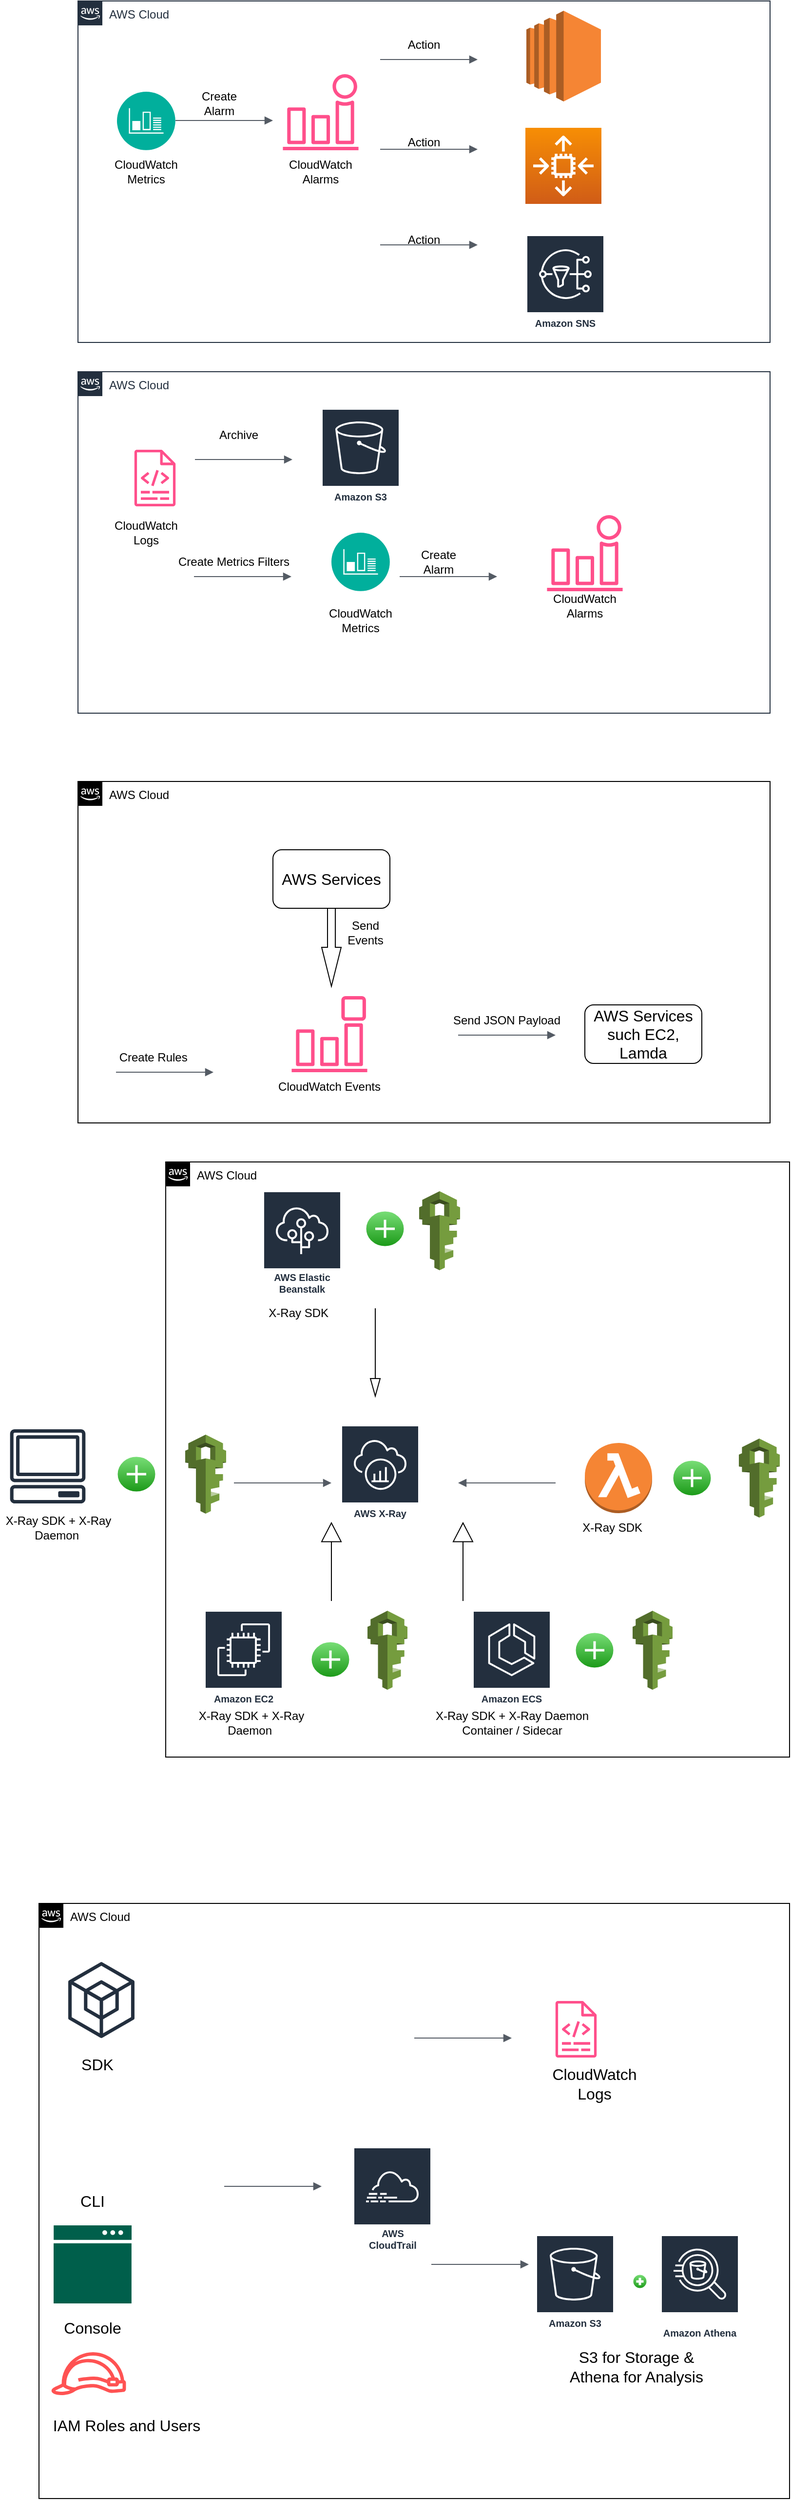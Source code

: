 <mxfile version="15.4.3" type="github">
  <diagram id="cgXaQp8V8j0Xv7EfqS7i" name="Page-1">
    <mxGraphModel dx="981" dy="591" grid="1" gridSize="10" guides="1" tooltips="1" connect="1" arrows="1" fold="1" page="1" pageScale="1" pageWidth="850" pageHeight="1100" math="0" shadow="0">
      <root>
        <mxCell id="0" />
        <mxCell id="1" parent="0" />
        <mxCell id="jftK3Mns19cTYjeb6dUI-1" value="AWS Cloud" style="points=[[0,0],[0.25,0],[0.5,0],[0.75,0],[1,0],[1,0.25],[1,0.5],[1,0.75],[1,1],[0.75,1],[0.5,1],[0.25,1],[0,1],[0,0.75],[0,0.5],[0,0.25]];outlineConnect=0;gradientColor=none;html=1;whiteSpace=wrap;fontSize=12;fontStyle=0;shape=mxgraph.aws4.group;grIcon=mxgraph.aws4.group_aws_cloud_alt;strokeColor=#232F3E;fillColor=none;verticalAlign=top;align=left;spacingLeft=30;fontColor=#232F3E;dashed=0;" parent="1" vertex="1">
          <mxGeometry x="90" y="50" width="710" height="350" as="geometry" />
        </mxCell>
        <mxCell id="jftK3Mns19cTYjeb6dUI-4" value="CloudWatch Metrics" style="text;html=1;strokeColor=none;fillColor=none;align=center;verticalAlign=middle;whiteSpace=wrap;rounded=0;" parent="1" vertex="1">
          <mxGeometry x="130" y="210" width="60" height="30" as="geometry" />
        </mxCell>
        <mxCell id="jftK3Mns19cTYjeb6dUI-5" value="" style="aspect=fixed;perimeter=ellipsePerimeter;html=1;align=center;shadow=0;dashed=0;fontColor=#4277BB;labelBackgroundColor=#ffffff;fontSize=12;spacingTop=3;image;image=img/lib/ibm/management/monitoring_metrics.svg;" parent="1" vertex="1">
          <mxGeometry x="130" y="143" width="60" height="60" as="geometry" />
        </mxCell>
        <mxCell id="jftK3Mns19cTYjeb6dUI-7" value="" style="edgeStyle=orthogonalEdgeStyle;html=1;endArrow=block;elbow=vertical;startArrow=none;endFill=1;strokeColor=#545B64;rounded=0;" parent="1" edge="1">
          <mxGeometry width="100" relative="1" as="geometry">
            <mxPoint x="190" y="172.5" as="sourcePoint" />
            <mxPoint x="290" y="172.5" as="targetPoint" />
          </mxGeometry>
        </mxCell>
        <mxCell id="jftK3Mns19cTYjeb6dUI-8" value="" style="sketch=0;outlineConnect=0;fontColor=#232F3E;gradientColor=none;fillColor=#FF4F8B;strokeColor=none;dashed=0;verticalLabelPosition=bottom;verticalAlign=top;align=center;html=1;fontSize=12;fontStyle=0;aspect=fixed;pointerEvents=1;shape=mxgraph.aws4.alarm;" parent="1" vertex="1">
          <mxGeometry x="300" y="125" width="78" height="78" as="geometry" />
        </mxCell>
        <mxCell id="jftK3Mns19cTYjeb6dUI-9" value="CloudWatch Alarms" style="text;html=1;strokeColor=none;fillColor=none;align=center;verticalAlign=middle;whiteSpace=wrap;rounded=0;" parent="1" vertex="1">
          <mxGeometry x="309" y="210" width="60" height="30" as="geometry" />
        </mxCell>
        <mxCell id="jftK3Mns19cTYjeb6dUI-10" value="Create Alarm" style="text;html=1;strokeColor=none;fillColor=none;align=center;verticalAlign=middle;whiteSpace=wrap;rounded=0;" parent="1" vertex="1">
          <mxGeometry x="200" y="140" width="70" height="30" as="geometry" />
        </mxCell>
        <mxCell id="jftK3Mns19cTYjeb6dUI-13" value="" style="edgeStyle=orthogonalEdgeStyle;html=1;endArrow=block;elbow=vertical;startArrow=none;endFill=1;strokeColor=#545B64;rounded=0;" parent="1" edge="1">
          <mxGeometry width="100" relative="1" as="geometry">
            <mxPoint x="400" y="110" as="sourcePoint" />
            <mxPoint x="500" y="110" as="targetPoint" />
          </mxGeometry>
        </mxCell>
        <mxCell id="jftK3Mns19cTYjeb6dUI-14" value="" style="edgeStyle=orthogonalEdgeStyle;html=1;endArrow=block;elbow=vertical;startArrow=none;endFill=1;strokeColor=#545B64;rounded=0;" parent="1" edge="1">
          <mxGeometry width="100" relative="1" as="geometry">
            <mxPoint x="400" y="300" as="sourcePoint" />
            <mxPoint x="500" y="300" as="targetPoint" />
          </mxGeometry>
        </mxCell>
        <mxCell id="jftK3Mns19cTYjeb6dUI-15" value="" style="edgeStyle=orthogonalEdgeStyle;html=1;endArrow=block;elbow=vertical;startArrow=none;endFill=1;strokeColor=#545B64;rounded=0;" parent="1" edge="1">
          <mxGeometry width="100" relative="1" as="geometry">
            <mxPoint x="400" y="202" as="sourcePoint" />
            <mxPoint x="500" y="202" as="targetPoint" />
          </mxGeometry>
        </mxCell>
        <mxCell id="jftK3Mns19cTYjeb6dUI-16" value="Action" style="text;html=1;strokeColor=none;fillColor=none;align=center;verticalAlign=middle;whiteSpace=wrap;rounded=0;" parent="1" vertex="1">
          <mxGeometry x="410" y="80" width="70" height="30" as="geometry" />
        </mxCell>
        <mxCell id="jftK3Mns19cTYjeb6dUI-17" value="Action" style="text;html=1;strokeColor=none;fillColor=none;align=center;verticalAlign=middle;whiteSpace=wrap;rounded=0;" parent="1" vertex="1">
          <mxGeometry x="410" y="180" width="70" height="30" as="geometry" />
        </mxCell>
        <mxCell id="jftK3Mns19cTYjeb6dUI-18" value="Action" style="text;html=1;strokeColor=none;fillColor=none;align=center;verticalAlign=middle;whiteSpace=wrap;rounded=0;" parent="1" vertex="1">
          <mxGeometry x="410" y="280" width="70" height="30" as="geometry" />
        </mxCell>
        <mxCell id="jftK3Mns19cTYjeb6dUI-19" value="" style="outlineConnect=0;dashed=0;verticalLabelPosition=bottom;verticalAlign=top;align=center;html=1;shape=mxgraph.aws3.ec2;fillColor=#F58534;gradientColor=none;" parent="1" vertex="1">
          <mxGeometry x="550" y="60" width="76.5" height="93" as="geometry" />
        </mxCell>
        <mxCell id="jftK3Mns19cTYjeb6dUI-20" value="" style="sketch=0;points=[[0,0,0],[0.25,0,0],[0.5,0,0],[0.75,0,0],[1,0,0],[0,1,0],[0.25,1,0],[0.5,1,0],[0.75,1,0],[1,1,0],[0,0.25,0],[0,0.5,0],[0,0.75,0],[1,0.25,0],[1,0.5,0],[1,0.75,0]];outlineConnect=0;fontColor=#232F3E;gradientColor=#F78E04;gradientDirection=north;fillColor=#D05C17;strokeColor=#ffffff;dashed=0;verticalLabelPosition=bottom;verticalAlign=top;align=center;html=1;fontSize=12;fontStyle=0;aspect=fixed;shape=mxgraph.aws4.resourceIcon;resIcon=mxgraph.aws4.auto_scaling2;" parent="1" vertex="1">
          <mxGeometry x="549" y="180" width="78" height="78" as="geometry" />
        </mxCell>
        <mxCell id="jftK3Mns19cTYjeb6dUI-21" value="Amazon SNS" style="sketch=0;outlineConnect=0;fontColor=#232F3E;gradientColor=none;strokeColor=#ffffff;fillColor=#232F3E;dashed=0;verticalLabelPosition=middle;verticalAlign=bottom;align=center;html=1;whiteSpace=wrap;fontSize=10;fontStyle=1;spacing=3;shape=mxgraph.aws4.productIcon;prIcon=mxgraph.aws4.sns;" parent="1" vertex="1">
          <mxGeometry x="550" y="290" width="80" height="100" as="geometry" />
        </mxCell>
        <mxCell id="jftK3Mns19cTYjeb6dUI-23" value="AWS Cloud" style="points=[[0,0],[0.25,0],[0.5,0],[0.75,0],[1,0],[1,0.25],[1,0.5],[1,0.75],[1,1],[0.75,1],[0.5,1],[0.25,1],[0,1],[0,0.75],[0,0.5],[0,0.25]];outlineConnect=0;gradientColor=none;html=1;whiteSpace=wrap;fontSize=12;fontStyle=0;shape=mxgraph.aws4.group;grIcon=mxgraph.aws4.group_aws_cloud_alt;strokeColor=#232F3E;fillColor=none;verticalAlign=top;align=left;spacingLeft=30;fontColor=#232F3E;dashed=0;" parent="1" vertex="1">
          <mxGeometry x="90" y="430" width="710" height="350" as="geometry" />
        </mxCell>
        <mxCell id="jftK3Mns19cTYjeb6dUI-24" value="" style="sketch=0;outlineConnect=0;fontColor=#232F3E;gradientColor=none;fillColor=#FF4F8B;strokeColor=none;dashed=0;verticalLabelPosition=bottom;verticalAlign=top;align=center;html=1;fontSize=12;fontStyle=0;aspect=fixed;pointerEvents=1;shape=mxgraph.aws4.logs;" parent="1" vertex="1">
          <mxGeometry x="130" y="510" width="78" height="58" as="geometry" />
        </mxCell>
        <mxCell id="jftK3Mns19cTYjeb6dUI-25" value="CloudWatch Logs" style="text;html=1;strokeColor=none;fillColor=none;align=center;verticalAlign=middle;whiteSpace=wrap;rounded=0;" parent="1" vertex="1">
          <mxGeometry x="130" y="580" width="60" height="30" as="geometry" />
        </mxCell>
        <mxCell id="jftK3Mns19cTYjeb6dUI-26" value="Archive" style="text;html=1;strokeColor=none;fillColor=none;align=center;verticalAlign=middle;whiteSpace=wrap;rounded=0;" parent="1" vertex="1">
          <mxGeometry x="220" y="480" width="70" height="30" as="geometry" />
        </mxCell>
        <mxCell id="jftK3Mns19cTYjeb6dUI-31" value="" style="edgeStyle=orthogonalEdgeStyle;html=1;endArrow=block;elbow=vertical;startArrow=none;endFill=1;strokeColor=#545B64;rounded=0;" parent="1" edge="1">
          <mxGeometry width="100" relative="1" as="geometry">
            <mxPoint x="210" y="520" as="sourcePoint" />
            <mxPoint x="310" y="520" as="targetPoint" />
          </mxGeometry>
        </mxCell>
        <mxCell id="jftK3Mns19cTYjeb6dUI-32" value="" style="edgeStyle=orthogonalEdgeStyle;html=1;endArrow=block;elbow=vertical;startArrow=none;endFill=1;strokeColor=#545B64;rounded=0;" parent="1" edge="1">
          <mxGeometry width="100" relative="1" as="geometry">
            <mxPoint x="209" y="640" as="sourcePoint" />
            <mxPoint x="309" y="640" as="targetPoint" />
          </mxGeometry>
        </mxCell>
        <mxCell id="jftK3Mns19cTYjeb6dUI-33" value="Create Metrics Filters" style="text;html=1;strokeColor=none;fillColor=none;align=center;verticalAlign=middle;whiteSpace=wrap;rounded=0;" parent="1" vertex="1">
          <mxGeometry x="190" y="610" width="120" height="30" as="geometry" />
        </mxCell>
        <mxCell id="jftK3Mns19cTYjeb6dUI-34" value="Amazon S3" style="sketch=0;outlineConnect=0;fontColor=#232F3E;gradientColor=none;strokeColor=#ffffff;fillColor=#232F3E;dashed=0;verticalLabelPosition=middle;verticalAlign=bottom;align=center;html=1;whiteSpace=wrap;fontSize=10;fontStyle=1;spacing=3;shape=mxgraph.aws4.productIcon;prIcon=mxgraph.aws4.s3;" parent="1" vertex="1">
          <mxGeometry x="340" y="468" width="80" height="100" as="geometry" />
        </mxCell>
        <mxCell id="jftK3Mns19cTYjeb6dUI-36" value="CloudWatch Alarms" style="text;html=1;strokeColor=none;fillColor=none;align=center;verticalAlign=middle;whiteSpace=wrap;rounded=0;" parent="1" vertex="1">
          <mxGeometry x="580" y="655" width="60" height="30" as="geometry" />
        </mxCell>
        <mxCell id="jftK3Mns19cTYjeb6dUI-41" value="" style="aspect=fixed;perimeter=ellipsePerimeter;html=1;align=center;shadow=0;dashed=0;fontColor=#4277BB;labelBackgroundColor=#ffffff;fontSize=12;spacingTop=3;image;image=img/lib/ibm/management/monitoring_metrics.svg;" parent="1" vertex="1">
          <mxGeometry x="350" y="595" width="60" height="60" as="geometry" />
        </mxCell>
        <mxCell id="jftK3Mns19cTYjeb6dUI-42" value="CloudWatch Metrics" style="text;html=1;strokeColor=none;fillColor=none;align=center;verticalAlign=middle;whiteSpace=wrap;rounded=0;" parent="1" vertex="1">
          <mxGeometry x="350" y="670" width="60" height="30" as="geometry" />
        </mxCell>
        <mxCell id="jftK3Mns19cTYjeb6dUI-43" value="Create Alarm" style="text;html=1;strokeColor=none;fillColor=none;align=center;verticalAlign=middle;whiteSpace=wrap;rounded=0;" parent="1" vertex="1">
          <mxGeometry x="425" y="610" width="70" height="30" as="geometry" />
        </mxCell>
        <mxCell id="jftK3Mns19cTYjeb6dUI-44" value="" style="edgeStyle=orthogonalEdgeStyle;html=1;endArrow=block;elbow=vertical;startArrow=none;endFill=1;strokeColor=#545B64;rounded=0;" parent="1" edge="1">
          <mxGeometry width="100" relative="1" as="geometry">
            <mxPoint x="420" y="640" as="sourcePoint" />
            <mxPoint x="520" y="640" as="targetPoint" />
          </mxGeometry>
        </mxCell>
        <mxCell id="jftK3Mns19cTYjeb6dUI-45" value="" style="sketch=0;outlineConnect=0;fontColor=#232F3E;gradientColor=none;fillColor=#FF4F8B;strokeColor=none;dashed=0;verticalLabelPosition=bottom;verticalAlign=top;align=center;html=1;fontSize=12;fontStyle=0;aspect=fixed;pointerEvents=1;shape=mxgraph.aws4.alarm;" parent="1" vertex="1">
          <mxGeometry x="571" y="577" width="78" height="78" as="geometry" />
        </mxCell>
        <mxCell id="7Uy7N2jqsmT-1Fh-EKmC-1" value="AWS Cloud" style="points=[[0,0],[0.25,0],[0.5,0],[0.75,0],[1,0],[1,0.25],[1,0.5],[1,0.75],[1,1],[0.75,1],[0.5,1],[0.25,1],[0,1],[0,0.75],[0,0.5],[0,0.25]];outlineConnect=0;html=1;whiteSpace=wrap;fontSize=12;fontStyle=0;shape=mxgraph.aws4.group;grIcon=mxgraph.aws4.group_aws_cloud_alt;verticalAlign=top;align=left;spacingLeft=30;dashed=0;" parent="1" vertex="1">
          <mxGeometry x="90" y="850" width="710" height="350" as="geometry" />
        </mxCell>
        <mxCell id="7Uy7N2jqsmT-1Fh-EKmC-2" value="&lt;font style=&quot;font-size: 16px&quot;&gt;AWS Services&lt;/font&gt;" style="rounded=1;whiteSpace=wrap;html=1;" parent="1" vertex="1">
          <mxGeometry x="290" y="920" width="120" height="60" as="geometry" />
        </mxCell>
        <mxCell id="7Uy7N2jqsmT-1Fh-EKmC-3" value="" style="edgeStyle=orthogonalEdgeStyle;html=1;endArrow=block;elbow=vertical;startArrow=none;endFill=1;strokeColor=#545B64;rounded=0;fontSize=16;" parent="1" edge="1">
          <mxGeometry width="100" relative="1" as="geometry">
            <mxPoint x="129" y="1148" as="sourcePoint" />
            <mxPoint x="229" y="1148" as="targetPoint" />
          </mxGeometry>
        </mxCell>
        <mxCell id="7Uy7N2jqsmT-1Fh-EKmC-4" value="Create Rules&amp;nbsp;" style="text;html=1;strokeColor=none;fillColor=none;align=center;verticalAlign=middle;whiteSpace=wrap;rounded=0;" parent="1" vertex="1">
          <mxGeometry x="109" y="1118" width="120" height="30" as="geometry" />
        </mxCell>
        <mxCell id="7Uy7N2jqsmT-1Fh-EKmC-6" value="" style="html=1;shadow=0;dashed=0;align=center;verticalAlign=middle;shape=mxgraph.arrows2.arrow;dy=0.6;dx=40;direction=south;notch=0;fontSize=16;" parent="1" vertex="1">
          <mxGeometry x="340" y="980" width="20" height="80" as="geometry" />
        </mxCell>
        <mxCell id="7Uy7N2jqsmT-1Fh-EKmC-7" value="" style="sketch=0;outlineConnect=0;fontColor=#232F3E;gradientColor=none;fillColor=#FF4F8B;strokeColor=none;dashed=0;verticalLabelPosition=bottom;verticalAlign=top;align=center;html=1;fontSize=12;fontStyle=0;aspect=fixed;pointerEvents=1;shape=mxgraph.aws4.event_event_based;" parent="1" vertex="1">
          <mxGeometry x="309" y="1070" width="78" height="78" as="geometry" />
        </mxCell>
        <mxCell id="7Uy7N2jqsmT-1Fh-EKmC-9" value="Send Events" style="text;html=1;strokeColor=none;fillColor=none;align=center;verticalAlign=middle;whiteSpace=wrap;rounded=0;" parent="1" vertex="1">
          <mxGeometry x="350" y="990" width="70" height="30" as="geometry" />
        </mxCell>
        <mxCell id="7Uy7N2jqsmT-1Fh-EKmC-10" value="CloudWatch Events" style="text;html=1;strokeColor=none;fillColor=none;align=center;verticalAlign=middle;whiteSpace=wrap;rounded=0;" parent="1" vertex="1">
          <mxGeometry x="288" y="1148" width="120" height="30" as="geometry" />
        </mxCell>
        <mxCell id="7Uy7N2jqsmT-1Fh-EKmC-11" value="Send JSON Payload" style="text;html=1;strokeColor=none;fillColor=none;align=center;verticalAlign=middle;whiteSpace=wrap;rounded=0;" parent="1" vertex="1">
          <mxGeometry x="470" y="1080" width="120" height="30" as="geometry" />
        </mxCell>
        <mxCell id="7Uy7N2jqsmT-1Fh-EKmC-12" value="" style="edgeStyle=orthogonalEdgeStyle;html=1;endArrow=block;elbow=vertical;startArrow=none;endFill=1;strokeColor=#545B64;rounded=0;fontSize=16;" parent="1" edge="1">
          <mxGeometry width="100" relative="1" as="geometry">
            <mxPoint x="480" y="1110" as="sourcePoint" />
            <mxPoint x="580" y="1110" as="targetPoint" />
          </mxGeometry>
        </mxCell>
        <mxCell id="7Uy7N2jqsmT-1Fh-EKmC-14" value="&lt;font style=&quot;font-size: 16px&quot;&gt;AWS Services such EC2, Lamda&lt;/font&gt;" style="rounded=1;whiteSpace=wrap;html=1;" parent="1" vertex="1">
          <mxGeometry x="610" y="1079" width="120" height="60" as="geometry" />
        </mxCell>
        <mxCell id="ZNGJhIrHQuxL9INaSxpI-1" value="AWS Cloud" style="points=[[0,0],[0.25,0],[0.5,0],[0.75,0],[1,0],[1,0.25],[1,0.5],[1,0.75],[1,1],[0.75,1],[0.5,1],[0.25,1],[0,1],[0,0.75],[0,0.5],[0,0.25]];outlineConnect=0;html=1;whiteSpace=wrap;fontSize=12;fontStyle=0;shape=mxgraph.aws4.group;grIcon=mxgraph.aws4.group_aws_cloud_alt;verticalAlign=top;align=left;spacingLeft=30;dashed=0;" vertex="1" parent="1">
          <mxGeometry x="180" y="1240" width="640" height="610" as="geometry" />
        </mxCell>
        <mxCell id="ZNGJhIrHQuxL9INaSxpI-3" value="" style="sketch=0;outlineConnect=0;fontColor=#232F3E;gradientColor=none;fillColor=#232F3E;strokeColor=none;dashed=0;verticalLabelPosition=bottom;verticalAlign=top;align=center;html=1;fontSize=12;fontStyle=0;aspect=fixed;pointerEvents=1;shape=mxgraph.aws4.client;" vertex="1" parent="1">
          <mxGeometry x="20" y="1514" width="78" height="76" as="geometry" />
        </mxCell>
        <mxCell id="ZNGJhIrHQuxL9INaSxpI-4" value="X-Ray SDK + X-Ray Daemon&amp;nbsp;" style="text;html=1;strokeColor=none;fillColor=none;align=center;verticalAlign=middle;whiteSpace=wrap;rounded=0;" vertex="1" parent="1">
          <mxGeometry x="10" y="1600" width="120" height="30" as="geometry" />
        </mxCell>
        <mxCell id="ZNGJhIrHQuxL9INaSxpI-5" value="" style="edgeStyle=orthogonalEdgeStyle;html=1;endArrow=block;elbow=vertical;startArrow=none;endFill=1;strokeColor=#545B64;rounded=0;fontSize=16;" edge="1" parent="1">
          <mxGeometry width="100" relative="1" as="geometry">
            <mxPoint x="250" y="1569" as="sourcePoint" />
            <mxPoint x="350" y="1569" as="targetPoint" />
          </mxGeometry>
        </mxCell>
        <mxCell id="ZNGJhIrHQuxL9INaSxpI-6" value="" style="outlineConnect=0;dashed=0;verticalLabelPosition=bottom;verticalAlign=top;align=center;html=1;shape=mxgraph.aws3.iam;fillColor=#759C3E;gradientColor=none;fontSize=16;" vertex="1" parent="1">
          <mxGeometry x="768" y="1523.5" width="42" height="81" as="geometry" />
        </mxCell>
        <mxCell id="ZNGJhIrHQuxL9INaSxpI-11" value="" style="outlineConnect=0;dashed=0;verticalLabelPosition=bottom;verticalAlign=top;align=center;html=1;shape=mxgraph.aws3.lambda_function;fillColor=#F58534;gradientColor=none;fontSize=16;" vertex="1" parent="1">
          <mxGeometry x="610" y="1528" width="69" height="72" as="geometry" />
        </mxCell>
        <mxCell id="ZNGJhIrHQuxL9INaSxpI-12" value="X-Ray SDK&amp;nbsp;" style="text;html=1;strokeColor=none;fillColor=none;align=center;verticalAlign=middle;whiteSpace=wrap;rounded=0;" vertex="1" parent="1">
          <mxGeometry x="580" y="1600" width="120" height="30" as="geometry" />
        </mxCell>
        <mxCell id="ZNGJhIrHQuxL9INaSxpI-2" value="AWS X-Ray" style="sketch=0;outlineConnect=0;fontColor=#232F3E;gradientColor=none;strokeColor=#ffffff;fillColor=#232F3E;dashed=0;verticalLabelPosition=middle;verticalAlign=bottom;align=center;html=1;whiteSpace=wrap;fontSize=10;fontStyle=1;spacing=3;shape=mxgraph.aws4.productIcon;prIcon=mxgraph.aws4.xray;" vertex="1" parent="1">
          <mxGeometry x="360" y="1510" width="80" height="100" as="geometry" />
        </mxCell>
        <mxCell id="ZNGJhIrHQuxL9INaSxpI-16" value="" style="edgeStyle=orthogonalEdgeStyle;html=1;endArrow=none;elbow=vertical;startArrow=block;startFill=1;strokeColor=#545B64;rounded=0;fontSize=16;" edge="1" parent="1">
          <mxGeometry width="100" relative="1" as="geometry">
            <mxPoint x="480" y="1569" as="sourcePoint" />
            <mxPoint x="580" y="1569" as="targetPoint" />
          </mxGeometry>
        </mxCell>
        <mxCell id="ZNGJhIrHQuxL9INaSxpI-21" value="Amazon EC2" style="sketch=0;outlineConnect=0;fontColor=#232F3E;gradientColor=none;strokeColor=#ffffff;fillColor=#232F3E;dashed=0;verticalLabelPosition=middle;verticalAlign=bottom;align=center;html=1;whiteSpace=wrap;fontSize=10;fontStyle=1;spacing=3;shape=mxgraph.aws4.productIcon;prIcon=mxgraph.aws4.ec2;" vertex="1" parent="1">
          <mxGeometry x="220" y="1700" width="80" height="100" as="geometry" />
        </mxCell>
        <mxCell id="ZNGJhIrHQuxL9INaSxpI-22" value="" style="outlineConnect=0;dashed=0;verticalLabelPosition=bottom;verticalAlign=top;align=center;html=1;shape=mxgraph.aws3.iam;fillColor=#759C3E;gradientColor=none;fontSize=16;" vertex="1" parent="1">
          <mxGeometry x="387" y="1700" width="41" height="81" as="geometry" />
        </mxCell>
        <mxCell id="ZNGJhIrHQuxL9INaSxpI-23" value="" style="html=1;shadow=0;dashed=0;align=center;verticalAlign=middle;shape=mxgraph.arrows2.arrow;dy=1;dx=19.2;direction=north;notch=0;fontSize=16;" vertex="1" parent="1">
          <mxGeometry x="340" y="1610" width="20" height="80" as="geometry" />
        </mxCell>
        <mxCell id="ZNGJhIrHQuxL9INaSxpI-24" value="X-Ray SDK + X-Ray Daemon&amp;nbsp;" style="text;html=1;strokeColor=none;fillColor=none;align=center;verticalAlign=middle;whiteSpace=wrap;rounded=0;" vertex="1" parent="1">
          <mxGeometry x="208" y="1800" width="120" height="30" as="geometry" />
        </mxCell>
        <mxCell id="ZNGJhIrHQuxL9INaSxpI-25" value="" style="verticalLabelPosition=bottom;verticalAlign=top;html=1;shadow=0;dashed=0;strokeWidth=1;shape=mxgraph.ios.iAddIcon;fillColor=#7AdF78;fillColor2=#1A9917;strokeColor=#ffffff;sketch=0;fontSize=16;" vertex="1" parent="1">
          <mxGeometry x="130" y="1541.5" width="40" height="37" as="geometry" />
        </mxCell>
        <mxCell id="ZNGJhIrHQuxL9INaSxpI-26" value="" style="verticalLabelPosition=bottom;verticalAlign=top;html=1;shadow=0;dashed=0;strokeWidth=1;shape=mxgraph.ios.iAddIcon;fillColor=#7AdF78;fillColor2=#1A9917;strokeColor=#ffffff;sketch=0;fontSize=16;" vertex="1" parent="1">
          <mxGeometry x="329" y="1731.5" width="40" height="37" as="geometry" />
        </mxCell>
        <mxCell id="ZNGJhIrHQuxL9INaSxpI-27" value="" style="verticalLabelPosition=bottom;verticalAlign=top;html=1;shadow=0;dashed=0;strokeWidth=1;shape=mxgraph.ios.iAddIcon;fillColor=#7AdF78;fillColor2=#1A9917;strokeColor=#ffffff;sketch=0;fontSize=16;" vertex="1" parent="1">
          <mxGeometry x="700" y="1545.5" width="40" height="37" as="geometry" />
        </mxCell>
        <mxCell id="ZNGJhIrHQuxL9INaSxpI-28" value="" style="outlineConnect=0;dashed=0;verticalLabelPosition=bottom;verticalAlign=top;align=center;html=1;shape=mxgraph.aws3.iam;fillColor=#759C3E;gradientColor=none;fontSize=16;" vertex="1" parent="1">
          <mxGeometry x="200" y="1519.5" width="42" height="81" as="geometry" />
        </mxCell>
        <mxCell id="ZNGJhIrHQuxL9INaSxpI-30" value="AWS Elastic Beanstalk" style="sketch=0;outlineConnect=0;fontColor=#232F3E;gradientColor=none;strokeColor=#ffffff;fillColor=#232F3E;dashed=0;verticalLabelPosition=middle;verticalAlign=bottom;align=center;html=1;whiteSpace=wrap;fontSize=10;fontStyle=1;spacing=3;shape=mxgraph.aws4.productIcon;prIcon=mxgraph.aws4.elastic_beanstalk;" vertex="1" parent="1">
          <mxGeometry x="280" y="1270" width="80" height="110" as="geometry" />
        </mxCell>
        <mxCell id="ZNGJhIrHQuxL9INaSxpI-31" value="X-Ray SDK&amp;nbsp;" style="text;html=1;strokeColor=none;fillColor=none;align=center;verticalAlign=middle;whiteSpace=wrap;rounded=0;" vertex="1" parent="1">
          <mxGeometry x="258" y="1380" width="120" height="30" as="geometry" />
        </mxCell>
        <mxCell id="ZNGJhIrHQuxL9INaSxpI-32" value="" style="verticalLabelPosition=bottom;verticalAlign=top;html=1;shadow=0;dashed=0;strokeWidth=1;shape=mxgraph.ios.iAddIcon;fillColor=#7AdF78;fillColor2=#1A9917;strokeColor=#ffffff;sketch=0;fontSize=16;" vertex="1" parent="1">
          <mxGeometry x="385" y="1290" width="40" height="37" as="geometry" />
        </mxCell>
        <mxCell id="ZNGJhIrHQuxL9INaSxpI-34" value="" style="outlineConnect=0;dashed=0;verticalLabelPosition=bottom;verticalAlign=top;align=center;html=1;shape=mxgraph.aws3.iam;fillColor=#759C3E;gradientColor=none;fontSize=16;" vertex="1" parent="1">
          <mxGeometry x="440" y="1270" width="42" height="81" as="geometry" />
        </mxCell>
        <mxCell id="ZNGJhIrHQuxL9INaSxpI-36" value="" style="html=1;shadow=0;dashed=0;align=center;verticalAlign=middle;shape=mxgraph.arrows2.arrow;dy=1;dx=18;direction=south;notch=0;fontSize=16;" vertex="1" parent="1">
          <mxGeometry x="390" y="1390" width="10" height="90" as="geometry" />
        </mxCell>
        <mxCell id="ZNGJhIrHQuxL9INaSxpI-40" value="AWS Cloud" style="points=[[0,0],[0.25,0],[0.5,0],[0.75,0],[1,0],[1,0.25],[1,0.5],[1,0.75],[1,1],[0.75,1],[0.5,1],[0.25,1],[0,1],[0,0.75],[0,0.5],[0,0.25]];outlineConnect=0;html=1;whiteSpace=wrap;fontSize=12;fontStyle=0;shape=mxgraph.aws4.group;grIcon=mxgraph.aws4.group_aws_cloud_alt;verticalAlign=top;align=left;spacingLeft=30;dashed=0;" vertex="1" parent="1">
          <mxGeometry x="50" y="2000" width="770" height="610" as="geometry" />
        </mxCell>
        <mxCell id="ZNGJhIrHQuxL9INaSxpI-41" value="Amazon ECS" style="sketch=0;outlineConnect=0;fontColor=#232F3E;gradientColor=none;strokeColor=#ffffff;fillColor=#232F3E;dashed=0;verticalLabelPosition=middle;verticalAlign=bottom;align=center;html=1;whiteSpace=wrap;fontSize=10;fontStyle=1;spacing=3;shape=mxgraph.aws4.productIcon;prIcon=mxgraph.aws4.ecs;" vertex="1" parent="1">
          <mxGeometry x="495" y="1700" width="80" height="100" as="geometry" />
        </mxCell>
        <mxCell id="ZNGJhIrHQuxL9INaSxpI-42" value="" style="verticalLabelPosition=bottom;verticalAlign=top;html=1;shadow=0;dashed=0;strokeWidth=1;shape=mxgraph.ios.iAddIcon;fillColor=#7AdF78;fillColor2=#1A9917;strokeColor=#ffffff;sketch=0;fontSize=16;" vertex="1" parent="1">
          <mxGeometry x="600" y="1722" width="40" height="37" as="geometry" />
        </mxCell>
        <mxCell id="ZNGJhIrHQuxL9INaSxpI-43" value="" style="outlineConnect=0;dashed=0;verticalLabelPosition=bottom;verticalAlign=top;align=center;html=1;shape=mxgraph.aws3.iam;fillColor=#759C3E;gradientColor=none;fontSize=16;" vertex="1" parent="1">
          <mxGeometry x="659" y="1700" width="41" height="81" as="geometry" />
        </mxCell>
        <mxCell id="ZNGJhIrHQuxL9INaSxpI-44" value="" style="html=1;shadow=0;dashed=0;align=center;verticalAlign=middle;shape=mxgraph.arrows2.arrow;dy=1;dx=19.2;direction=north;notch=0;fontSize=16;" vertex="1" parent="1">
          <mxGeometry x="475" y="1610" width="20" height="80" as="geometry" />
        </mxCell>
        <mxCell id="ZNGJhIrHQuxL9INaSxpI-45" value="X-Ray SDK + X-Ray Daemon Container / Sidecar" style="text;html=1;strokeColor=none;fillColor=none;align=center;verticalAlign=middle;whiteSpace=wrap;rounded=0;" vertex="1" parent="1">
          <mxGeometry x="452.5" y="1800" width="165" height="30" as="geometry" />
        </mxCell>
        <mxCell id="ZNGJhIrHQuxL9INaSxpI-46" value="" style="sketch=0;outlineConnect=0;fontColor=#232F3E;gradientColor=none;fillColor=#232F3E;strokeColor=none;dashed=0;verticalLabelPosition=bottom;verticalAlign=top;align=center;html=1;fontSize=12;fontStyle=0;aspect=fixed;pointerEvents=1;shape=mxgraph.aws4.external_sdk;" vertex="1" parent="1">
          <mxGeometry x="80" y="2060" width="68" height="78" as="geometry" />
        </mxCell>
        <mxCell id="ZNGJhIrHQuxL9INaSxpI-47" value="" style="shape=image;html=1;verticalAlign=top;verticalLabelPosition=bottom;labelBackgroundColor=#ffffff;imageAspect=0;aspect=fixed;image=https://cdn4.iconfinder.com/data/icons/macaron-1/48/gksu-root-terminal-128.png;fontSize=16;" vertex="1" parent="1">
          <mxGeometry x="60" y="2180" width="100" height="100" as="geometry" />
        </mxCell>
        <mxCell id="ZNGJhIrHQuxL9INaSxpI-48" value="" style="sketch=0;pointerEvents=1;shadow=0;dashed=0;html=1;strokeColor=none;fillColor=#005F4B;labelPosition=center;verticalLabelPosition=bottom;verticalAlign=top;align=center;outlineConnect=0;shape=mxgraph.veeam2.interface_console;fontSize=16;" vertex="1" parent="1">
          <mxGeometry x="65" y="2330" width="80" height="80" as="geometry" />
        </mxCell>
        <mxCell id="ZNGJhIrHQuxL9INaSxpI-49" value="" style="sketch=0;outlineConnect=0;fontColor=#232F3E;gradientColor=none;fillColor=#FF5252;strokeColor=none;dashed=0;verticalLabelPosition=bottom;verticalAlign=top;align=center;html=1;fontSize=12;fontStyle=0;aspect=fixed;pointerEvents=1;shape=mxgraph.aws4.role;" vertex="1" parent="1">
          <mxGeometry x="62" y="2460" width="78" height="44" as="geometry" />
        </mxCell>
        <mxCell id="ZNGJhIrHQuxL9INaSxpI-50" value="" style="edgeStyle=orthogonalEdgeStyle;html=1;endArrow=block;elbow=vertical;startArrow=none;endFill=1;strokeColor=#545B64;rounded=0;fontSize=16;" edge="1" parent="1">
          <mxGeometry width="100" relative="1" as="geometry">
            <mxPoint x="240" y="2290" as="sourcePoint" />
            <mxPoint x="340" y="2290" as="targetPoint" />
          </mxGeometry>
        </mxCell>
        <mxCell id="ZNGJhIrHQuxL9INaSxpI-51" value="AWS&#xa;CloudTrail" style="sketch=0;outlineConnect=0;fontColor=#232F3E;gradientColor=none;strokeColor=#ffffff;fillColor=#232F3E;dashed=0;verticalLabelPosition=middle;verticalAlign=bottom;align=center;html=1;whiteSpace=wrap;fontSize=10;fontStyle=1;spacing=3;shape=mxgraph.aws4.productIcon;prIcon=mxgraph.aws4.cloudtrail;" vertex="1" parent="1">
          <mxGeometry x="372.5" y="2250" width="80" height="110" as="geometry" />
        </mxCell>
        <mxCell id="ZNGJhIrHQuxL9INaSxpI-52" value="" style="sketch=0;outlineConnect=0;fontColor=#232F3E;gradientColor=none;fillColor=#FF4F8B;strokeColor=none;dashed=0;verticalLabelPosition=bottom;verticalAlign=top;align=center;html=1;fontSize=12;fontStyle=0;aspect=fixed;pointerEvents=1;shape=mxgraph.aws4.logs;" vertex="1" parent="1">
          <mxGeometry x="562" y="2100" width="78" height="58" as="geometry" />
        </mxCell>
        <mxCell id="ZNGJhIrHQuxL9INaSxpI-54" value="Amazon S3" style="sketch=0;outlineConnect=0;fontColor=#232F3E;gradientColor=none;strokeColor=#ffffff;fillColor=#232F3E;dashed=0;verticalLabelPosition=middle;verticalAlign=bottom;align=center;html=1;whiteSpace=wrap;fontSize=10;fontStyle=1;spacing=3;shape=mxgraph.aws4.productIcon;prIcon=mxgraph.aws4.s3;" vertex="1" parent="1">
          <mxGeometry x="560" y="2340" width="80" height="100" as="geometry" />
        </mxCell>
        <mxCell id="ZNGJhIrHQuxL9INaSxpI-55" value="Amazon Athena" style="sketch=0;outlineConnect=0;fontColor=#232F3E;gradientColor=none;strokeColor=#ffffff;fillColor=#232F3E;dashed=0;verticalLabelPosition=middle;verticalAlign=bottom;align=center;html=1;whiteSpace=wrap;fontSize=10;fontStyle=1;spacing=3;shape=mxgraph.aws4.productIcon;prIcon=mxgraph.aws4.athena;" vertex="1" parent="1">
          <mxGeometry x="688" y="2340" width="80" height="110" as="geometry" />
        </mxCell>
        <mxCell id="ZNGJhIrHQuxL9INaSxpI-57" value="" style="verticalLabelPosition=bottom;verticalAlign=top;html=1;shadow=0;dashed=0;strokeWidth=1;shape=mxgraph.ios.iAddIcon;fillColor=#7AdF78;fillColor2=#1A9917;strokeColor=#ffffff;sketch=0;fontSize=16;" vertex="1" parent="1">
          <mxGeometry x="659" y="2380" width="15" height="15" as="geometry" />
        </mxCell>
        <mxCell id="ZNGJhIrHQuxL9INaSxpI-58" value="" style="edgeStyle=orthogonalEdgeStyle;html=1;endArrow=block;elbow=vertical;startArrow=none;endFill=1;strokeColor=#545B64;rounded=0;fontSize=16;" edge="1" parent="1">
          <mxGeometry width="100" relative="1" as="geometry">
            <mxPoint x="435" y="2138" as="sourcePoint" />
            <mxPoint x="535" y="2138" as="targetPoint" />
          </mxGeometry>
        </mxCell>
        <mxCell id="ZNGJhIrHQuxL9INaSxpI-60" value="" style="edgeStyle=orthogonalEdgeStyle;html=1;endArrow=block;elbow=vertical;startArrow=none;endFill=1;strokeColor=#545B64;rounded=0;fontSize=16;" edge="1" parent="1">
          <mxGeometry width="100" relative="1" as="geometry">
            <mxPoint x="452.5" y="2370" as="sourcePoint" />
            <mxPoint x="552.5" y="2370" as="targetPoint" />
          </mxGeometry>
        </mxCell>
        <mxCell id="ZNGJhIrHQuxL9INaSxpI-62" value="SDK" style="text;html=1;strokeColor=none;fillColor=none;align=center;verticalAlign=middle;whiteSpace=wrap;rounded=0;fontSize=16;" vertex="1" parent="1">
          <mxGeometry x="80" y="2150" width="60" height="30" as="geometry" />
        </mxCell>
        <mxCell id="ZNGJhIrHQuxL9INaSxpI-63" value="CLI&lt;span style=&quot;color: rgba(0 , 0 , 0 , 0) ; font-family: monospace ; font-size: 0px&quot;&gt;%3CmxGraphModel%3E%3Croot%3E%3CmxCell%20id%3D%220%22%2F%3E%3CmxCell%20id%3D%221%22%20parent%3D%220%22%2F%3E%3CmxCell%20id%3D%222%22%20value%3D%22SDK%22%20style%3D%22text%3Bhtml%3D1%3BstrokeColor%3Dnone%3BfillColor%3Dnone%3Balign%3Dcenter%3BverticalAlign%3Dmiddle%3BwhiteSpace%3Dwrap%3Brounded%3D0%3BfontSize%3D16%3B%22%20vertex%3D%221%22%20parent%3D%221%22%3E%3CmxGeometry%20x%3D%2280%22%20y%3D%222150%22%20width%3D%2260%22%20height%3D%2230%22%20as%3D%22geometry%22%2F%3E%3C%2FmxCell%3E%3C%2Froot%3E%3C%2FmxGraphModel%3E&lt;/span&gt;" style="text;html=1;strokeColor=none;fillColor=none;align=center;verticalAlign=middle;whiteSpace=wrap;rounded=0;fontSize=16;" vertex="1" parent="1">
          <mxGeometry x="75" y="2290" width="60" height="30" as="geometry" />
        </mxCell>
        <mxCell id="ZNGJhIrHQuxL9INaSxpI-64" value="Console" style="text;html=1;strokeColor=none;fillColor=none;align=center;verticalAlign=middle;whiteSpace=wrap;rounded=0;fontSize=16;" vertex="1" parent="1">
          <mxGeometry x="75" y="2420" width="60" height="30" as="geometry" />
        </mxCell>
        <mxCell id="ZNGJhIrHQuxL9INaSxpI-65" value="IAM Roles and Users" style="text;html=1;strokeColor=none;fillColor=none;align=center;verticalAlign=middle;whiteSpace=wrap;rounded=0;fontSize=16;" vertex="1" parent="1">
          <mxGeometry x="60" y="2520" width="160" height="30" as="geometry" />
        </mxCell>
        <mxCell id="ZNGJhIrHQuxL9INaSxpI-66" value="CloudWatch Logs" style="text;html=1;strokeColor=none;fillColor=none;align=center;verticalAlign=middle;whiteSpace=wrap;rounded=0;fontSize=16;" vertex="1" parent="1">
          <mxGeometry x="560" y="2170" width="120" height="30" as="geometry" />
        </mxCell>
        <mxCell id="ZNGJhIrHQuxL9INaSxpI-67" value="S3 for Storage &amp;amp; Athena for Analysis" style="text;html=1;strokeColor=none;fillColor=none;align=center;verticalAlign=middle;whiteSpace=wrap;rounded=0;fontSize=16;" vertex="1" parent="1">
          <mxGeometry x="584.5" y="2460" width="155.5" height="30" as="geometry" />
        </mxCell>
      </root>
    </mxGraphModel>
  </diagram>
</mxfile>
